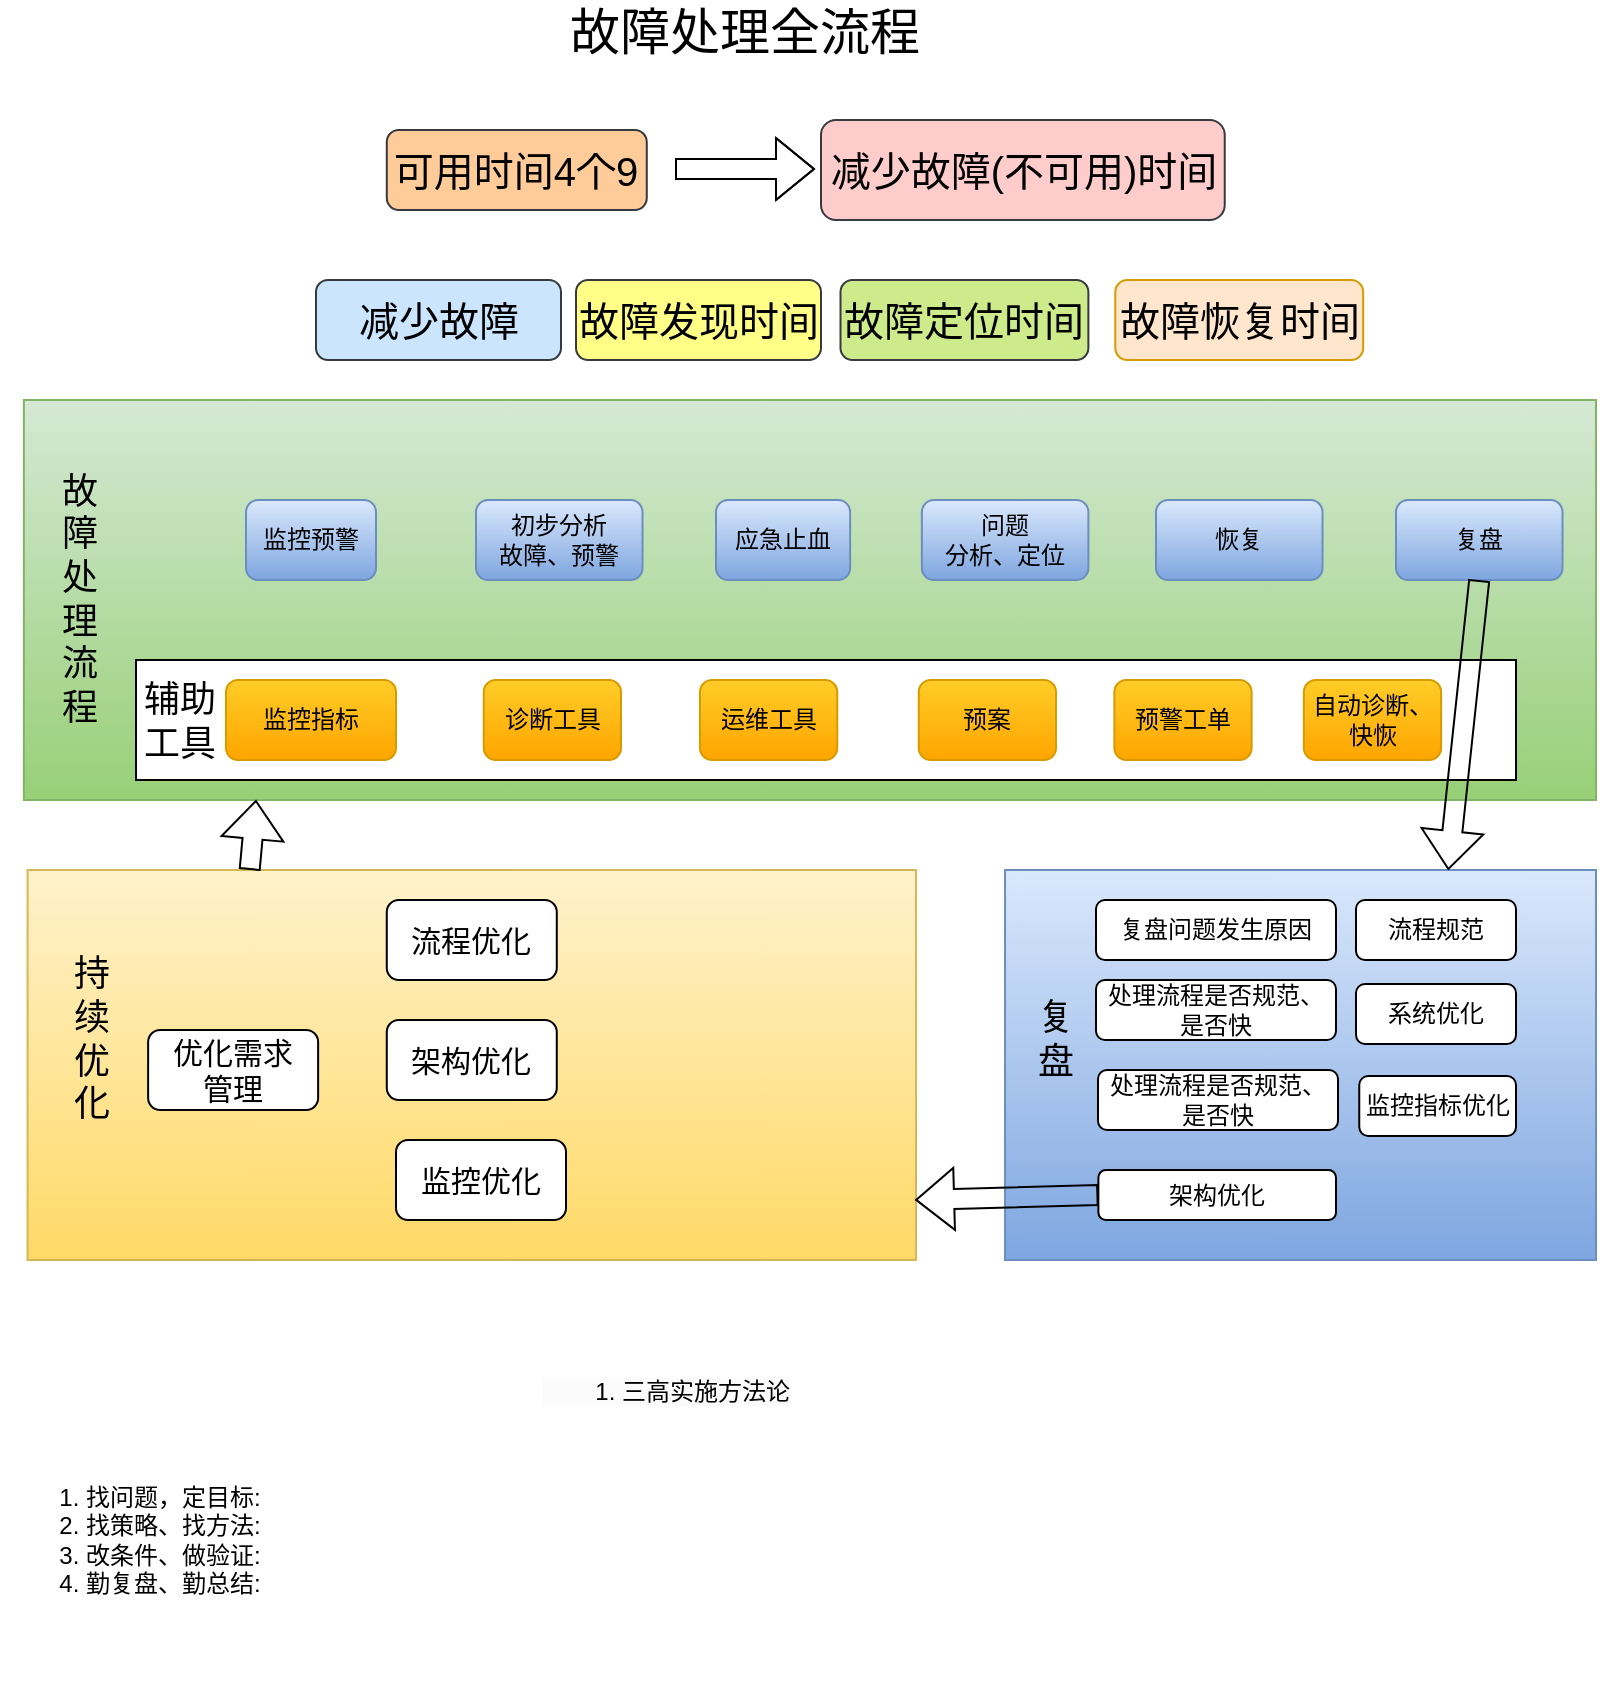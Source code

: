 <mxfile version="20.7.2" type="device"><diagram id="kKjgs36Rn-yt-lqRU9-G" name="1.故障处理全流程"><mxGraphModel dx="1034" dy="459" grid="1" gridSize="10" guides="1" tooltips="1" connect="1" arrows="1" fold="1" page="1" pageScale="1" pageWidth="827" pageHeight="1169" math="0" shadow="0"><root><mxCell id="0"/><mxCell id="1" parent="0"/><mxCell id="APUqGwPF5jsTXK6cLSHy-20" value="" style="rounded=0;whiteSpace=wrap;html=1;fontSize=18;fillColor=#d5e8d4;gradientColor=#97d077;strokeColor=#82b366;" parent="1" vertex="1"><mxGeometry x="13.93" y="250" width="786.07" height="200" as="geometry"/></mxCell><mxCell id="APUqGwPF5jsTXK6cLSHy-2" value="监控预警" style="rounded=1;whiteSpace=wrap;html=1;fillColor=#dae8fc;gradientColor=#7ea6e0;strokeColor=#6c8ebf;" parent="1" vertex="1"><mxGeometry x="125" y="300" width="65" height="40" as="geometry"/></mxCell><mxCell id="APUqGwPF5jsTXK6cLSHy-3" value="初步分析&lt;br&gt;故障、预警" style="rounded=1;whiteSpace=wrap;html=1;fillColor=#dae8fc;gradientColor=#7ea6e0;strokeColor=#6c8ebf;" parent="1" vertex="1"><mxGeometry x="240" y="300" width="83.25" height="40" as="geometry"/></mxCell><mxCell id="APUqGwPF5jsTXK6cLSHy-4" value="应急止血" style="rounded=1;whiteSpace=wrap;html=1;fillColor=#dae8fc;gradientColor=#7ea6e0;strokeColor=#6c8ebf;" parent="1" vertex="1"><mxGeometry x="360" y="300" width="67.06" height="40" as="geometry"/></mxCell><mxCell id="APUqGwPF5jsTXK6cLSHy-5" value="问题&lt;br&gt;分析、定位" style="rounded=1;whiteSpace=wrap;html=1;fillColor=#dae8fc;gradientColor=#7ea6e0;strokeColor=#6c8ebf;" parent="1" vertex="1"><mxGeometry x="462.94" y="300" width="83.25" height="40" as="geometry"/></mxCell><mxCell id="APUqGwPF5jsTXK6cLSHy-7" value="恢复" style="rounded=1;whiteSpace=wrap;html=1;fillColor=#dae8fc;gradientColor=#7ea6e0;strokeColor=#6c8ebf;" parent="1" vertex="1"><mxGeometry x="580" y="300" width="83.25" height="40" as="geometry"/></mxCell><mxCell id="APUqGwPF5jsTXK6cLSHy-8" value="故障处理全流程" style="text;html=1;strokeColor=none;fillColor=none;align=center;verticalAlign=middle;whiteSpace=wrap;rounded=0;fontSize=25;" parent="1" vertex="1"><mxGeometry x="180" y="50" width="389" height="30" as="geometry"/></mxCell><mxCell id="APUqGwPF5jsTXK6cLSHy-9" value="可用时间4个9" style="rounded=1;whiteSpace=wrap;html=1;fontSize=20;fillColor=#ffcc99;strokeColor=#36393d;" parent="1" vertex="1"><mxGeometry x="195.39" y="115" width="130" height="40" as="geometry"/></mxCell><mxCell id="APUqGwPF5jsTXK6cLSHy-11" value="减少故障(不可用)时间" style="rounded=1;whiteSpace=wrap;html=1;fontSize=20;fillColor=#ffcccc;strokeColor=#36393d;" parent="1" vertex="1"><mxGeometry x="412.5" y="110" width="201.87" height="50" as="geometry"/></mxCell><mxCell id="APUqGwPF5jsTXK6cLSHy-13" value="故障发现时间" style="rounded=1;whiteSpace=wrap;html=1;fontSize=20;fillColor=#ffff88;strokeColor=#36393d;" parent="1" vertex="1"><mxGeometry x="290" y="190" width="122.5" height="40" as="geometry"/></mxCell><mxCell id="APUqGwPF5jsTXK6cLSHy-15" value="故障定位时间" style="rounded=1;whiteSpace=wrap;html=1;fontSize=20;fillColor=#cdeb8b;strokeColor=#36393d;" parent="1" vertex="1"><mxGeometry x="422.25" y="190" width="123.94" height="40" as="geometry"/></mxCell><mxCell id="APUqGwPF5jsTXK6cLSHy-16" value="故障恢复时间" style="rounded=1;whiteSpace=wrap;html=1;fontSize=20;fillColor=#ffe6cc;strokeColor=#d79b00;" parent="1" vertex="1"><mxGeometry x="559.65" y="190" width="123.94" height="40" as="geometry"/></mxCell><mxCell id="APUqGwPF5jsTXK6cLSHy-22" value="故&lt;br&gt;障&lt;br&gt;处&lt;br&gt;理&lt;br&gt;流&lt;br&gt;程" style="text;html=1;strokeColor=none;fillColor=none;align=center;verticalAlign=middle;whiteSpace=wrap;rounded=0;fontSize=18;" parent="1" vertex="1"><mxGeometry x="13.93" y="280" width="56.07" height="140" as="geometry"/></mxCell><mxCell id="APUqGwPF5jsTXK6cLSHy-23" value="" style="rounded=0;whiteSpace=wrap;html=1;fontSize=18;fillColor=#fff2cc;gradientColor=#ffd966;strokeColor=#d6b656;" parent="1" vertex="1"><mxGeometry x="15.78" y="485" width="444.22" height="195" as="geometry"/></mxCell><mxCell id="APUqGwPF5jsTXK6cLSHy-24" value="持&lt;br&gt;续&lt;br&gt;优&lt;br&gt;化" style="text;html=1;strokeColor=none;fillColor=none;align=center;verticalAlign=middle;whiteSpace=wrap;rounded=0;fontSize=18;" parent="1" vertex="1"><mxGeometry x="20" y="500" width="56.07" height="140" as="geometry"/></mxCell><mxCell id="APUqGwPF5jsTXK6cLSHy-29" value="减少故障" style="rounded=1;whiteSpace=wrap;html=1;fontSize=20;fillColor=#cce5ff;strokeColor=#36393d;" parent="1" vertex="1"><mxGeometry x="160" y="190" width="122.5" height="40" as="geometry"/></mxCell><mxCell id="APUqGwPF5jsTXK6cLSHy-30" value="复盘" style="rounded=1;whiteSpace=wrap;html=1;fillColor=#dae8fc;gradientColor=#7ea6e0;strokeColor=#6c8ebf;" parent="1" vertex="1"><mxGeometry x="700" y="300" width="83.25" height="40" as="geometry"/></mxCell><mxCell id="APUqGwPF5jsTXK6cLSHy-33" value="" style="rounded=0;whiteSpace=wrap;html=1;fontSize=18;fillColor=#dae8fc;gradientColor=#7ea6e0;strokeColor=#6c8ebf;" parent="1" vertex="1"><mxGeometry x="504.52" y="485" width="295.48" height="195" as="geometry"/></mxCell><mxCell id="APUqGwPF5jsTXK6cLSHy-34" value="复&lt;br&gt;盘" style="text;html=1;strokeColor=none;fillColor=none;align=center;verticalAlign=middle;whiteSpace=wrap;rounded=0;fontSize=18;" parent="1" vertex="1"><mxGeometry x="509.75" y="500" width="40.25" height="140" as="geometry"/></mxCell><mxCell id="APUqGwPF5jsTXK6cLSHy-35" value="复盘问题发生原因" style="rounded=1;whiteSpace=wrap;html=1;" parent="1" vertex="1"><mxGeometry x="550" y="500" width="120" height="30" as="geometry"/></mxCell><mxCell id="APUqGwPF5jsTXK6cLSHy-36" value="处理流程是否规范、是否快" style="rounded=1;whiteSpace=wrap;html=1;" parent="1" vertex="1"><mxGeometry x="550" y="540" width="120" height="30" as="geometry"/></mxCell><mxCell id="APUqGwPF5jsTXK6cLSHy-37" value="处理流程是否规范、是否快" style="rounded=1;whiteSpace=wrap;html=1;" parent="1" vertex="1"><mxGeometry x="551" y="585" width="120" height="30" as="geometry"/></mxCell><mxCell id="APUqGwPF5jsTXK6cLSHy-38" value="架构优化" style="rounded=1;whiteSpace=wrap;html=1;" parent="1" vertex="1"><mxGeometry x="551.19" y="635" width="118.81" height="25" as="geometry"/></mxCell><mxCell id="APUqGwPF5jsTXK6cLSHy-39" value="" style="shape=flexArrow;endArrow=classic;html=1;rounded=0;fontSize=18;exitX=0;exitY=0.5;exitDx=0;exitDy=0;entryX=0.999;entryY=0.846;entryDx=0;entryDy=0;entryPerimeter=0;" parent="1" source="APUqGwPF5jsTXK6cLSHy-38" target="APUqGwPF5jsTXK6cLSHy-23" edge="1"><mxGeometry width="50" height="50" relative="1" as="geometry"><mxPoint x="545.495" y="620" as="sourcePoint"/><mxPoint x="530.0" y="765" as="targetPoint"/></mxGeometry></mxCell><mxCell id="APUqGwPF5jsTXK6cLSHy-41" value="流程规范" style="rounded=1;whiteSpace=wrap;html=1;" parent="1" vertex="1"><mxGeometry x="680" y="500" width="80" height="30" as="geometry"/></mxCell><mxCell id="APUqGwPF5jsTXK6cLSHy-42" value="系统优化" style="rounded=1;whiteSpace=wrap;html=1;" parent="1" vertex="1"><mxGeometry x="680" y="542" width="80" height="30" as="geometry"/></mxCell><mxCell id="APUqGwPF5jsTXK6cLSHy-44" value="" style="rounded=0;whiteSpace=wrap;html=1;fontSize=18;" parent="1" vertex="1"><mxGeometry x="70" y="380" width="690" height="60" as="geometry"/></mxCell><mxCell id="APUqGwPF5jsTXK6cLSHy-43" value="监控指标优化" style="rounded=1;whiteSpace=wrap;html=1;" parent="1" vertex="1"><mxGeometry x="681.63" y="588" width="78.37" height="30" as="geometry"/></mxCell><mxCell id="APUqGwPF5jsTXK6cLSHy-6" value="诊断工具" style="rounded=1;whiteSpace=wrap;html=1;fillColor=#ffcd28;gradientColor=#ffa500;strokeColor=#d79b00;" parent="1" vertex="1"><mxGeometry x="243.88" y="390" width="68.62" height="40" as="geometry"/></mxCell><mxCell id="APUqGwPF5jsTXK6cLSHy-21" value="监控指标" style="rounded=1;whiteSpace=wrap;html=1;fillColor=#ffcd28;gradientColor=#ffa500;strokeColor=#d79b00;" parent="1" vertex="1"><mxGeometry x="115" y="390" width="85" height="40" as="geometry"/></mxCell><mxCell id="APUqGwPF5jsTXK6cLSHy-25" value="运维工具" style="rounded=1;whiteSpace=wrap;html=1;fillColor=#ffcd28;gradientColor=#ffa500;strokeColor=#d79b00;" parent="1" vertex="1"><mxGeometry x="352.0" y="390" width="68.62" height="40" as="geometry"/></mxCell><mxCell id="APUqGwPF5jsTXK6cLSHy-26" value="预案" style="rounded=1;whiteSpace=wrap;html=1;fillColor=#ffcd28;gradientColor=#ffa500;strokeColor=#d79b00;" parent="1" vertex="1"><mxGeometry x="461.38" y="390" width="68.62" height="40" as="geometry"/></mxCell><mxCell id="APUqGwPF5jsTXK6cLSHy-27" value="预警工单" style="rounded=1;whiteSpace=wrap;html=1;fillColor=#ffcd28;gradientColor=#ffa500;strokeColor=#d79b00;" parent="1" vertex="1"><mxGeometry x="559.19" y="390" width="68.62" height="40" as="geometry"/></mxCell><mxCell id="APUqGwPF5jsTXK6cLSHy-28" value="自动诊断、快恢" style="rounded=1;whiteSpace=wrap;html=1;fillColor=#ffcd28;gradientColor=#ffa500;strokeColor=#d79b00;" parent="1" vertex="1"><mxGeometry x="653.94" y="390" width="68.62" height="40" as="geometry"/></mxCell><mxCell id="APUqGwPF5jsTXK6cLSHy-31" value="" style="shape=flexArrow;endArrow=classic;html=1;rounded=0;fontSize=18;exitX=0.5;exitY=1;exitDx=0;exitDy=0;entryX=0.75;entryY=0;entryDx=0;entryDy=0;" parent="1" source="APUqGwPF5jsTXK6cLSHy-30" target="APUqGwPF5jsTXK6cLSHy-33" edge="1"><mxGeometry width="50" height="50" relative="1" as="geometry"><mxPoint x="740" y="420" as="sourcePoint"/><mxPoint x="749.162" y="475" as="targetPoint"/></mxGeometry></mxCell><mxCell id="APUqGwPF5jsTXK6cLSHy-45" value="辅助&lt;br&gt;工具" style="text;html=1;strokeColor=none;fillColor=none;align=center;verticalAlign=middle;whiteSpace=wrap;rounded=0;fontSize=18;" parent="1" vertex="1"><mxGeometry x="69" y="391" width="46" height="39" as="geometry"/></mxCell><mxCell id="SFrQhT1MoroFi-_XDssG-1" value="架构优化" style="rounded=1;whiteSpace=wrap;html=1;fontSize=15;" parent="1" vertex="1"><mxGeometry x="195.39" y="560" width="85" height="40" as="geometry"/></mxCell><mxCell id="SFrQhT1MoroFi-_XDssG-2" value="流程优化" style="rounded=1;whiteSpace=wrap;html=1;fontSize=15;" parent="1" vertex="1"><mxGeometry x="195.39" y="500" width="85" height="40" as="geometry"/></mxCell><mxCell id="SFrQhT1MoroFi-_XDssG-3" value="优化需求&lt;br&gt;管理" style="rounded=1;whiteSpace=wrap;html=1;fontSize=15;" parent="1" vertex="1"><mxGeometry x="76.07" y="565" width="85" height="40" as="geometry"/></mxCell><mxCell id="SFrQhT1MoroFi-_XDssG-4" value="监控优化" style="rounded=1;whiteSpace=wrap;html=1;fontSize=15;" parent="1" vertex="1"><mxGeometry x="200" y="620" width="85" height="40" as="geometry"/></mxCell><mxCell id="vZOfLcIBiWCQLurunutT-1" value="" style="shape=flexArrow;endArrow=classic;html=1;rounded=0;fontSize=30;" parent="1" edge="1"><mxGeometry width="50" height="50" relative="1" as="geometry"><mxPoint x="339.5" y="134.5" as="sourcePoint"/><mxPoint x="409.5" y="134.5" as="targetPoint"/><Array as="points"><mxPoint x="379.5" y="134.5"/></Array></mxGeometry></mxCell><mxCell id="NggVBixBhpYswrBnq0D2-1" value="&lt;ol&gt;&lt;li&gt;&lt;span style=&quot;background-color: initial;&quot;&gt;找问题，定目标:&lt;/span&gt;&lt;br&gt;&lt;/li&gt;&lt;li&gt;找策略、找方法:&lt;/li&gt;&lt;li&gt;改条件、做验证:&lt;/li&gt;&lt;li&gt;勤复盘、勤总结:&lt;/li&gt;&lt;/ol&gt;" style="text;strokeColor=none;fillColor=none;html=1;whiteSpace=wrap;verticalAlign=middle;overflow=hidden;" vertex="1" parent="1"><mxGeometry x="2.88" y="750" width="241" height="140" as="geometry"/></mxCell><mxCell id="NggVBixBhpYswrBnq0D2-2" value="&lt;meta charset=&quot;utf-8&quot;&gt;&lt;ol style=&quot;border-color: var(--border-color); color: rgb(0, 0, 0); font-family: Helvetica; font-size: 12px; font-style: normal; font-variant-ligatures: normal; font-variant-caps: normal; font-weight: 400; letter-spacing: normal; orphans: 2; text-align: left; text-indent: 0px; text-transform: none; widows: 2; word-spacing: 0px; -webkit-text-stroke-width: 0px; background-color: rgb(251, 251, 251); text-decoration-thickness: initial; text-decoration-style: initial; text-decoration-color: initial;&quot;&gt;&lt;li style=&quot;border-color: var(--border-color);&quot;&gt;三高实施方法论&lt;/li&gt;&lt;/ol&gt;" style="text;whiteSpace=wrap;html=1;" vertex="1" parent="1"><mxGeometry x="271.25" y="720" width="160" height="60" as="geometry"/></mxCell><mxCell id="NggVBixBhpYswrBnq0D2-3" value="" style="shape=flexArrow;endArrow=classic;html=1;rounded=0;fontSize=18;exitX=0.25;exitY=0;exitDx=0;exitDy=0;" edge="1" parent="1" source="APUqGwPF5jsTXK6cLSHy-23"><mxGeometry width="50" height="50" relative="1" as="geometry"><mxPoint x="221.63" y="450" as="sourcePoint"/><mxPoint x="130" y="450" as="targetPoint"/></mxGeometry></mxCell></root></mxGraphModel></diagram></mxfile>